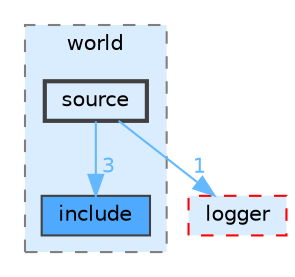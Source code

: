 digraph "lib/core/world/source"
{
 // LATEX_PDF_SIZE
  bgcolor="transparent";
  edge [fontname=Helvetica,fontsize=10,labelfontname=Helvetica,labelfontsize=10];
  node [fontname=Helvetica,fontsize=10,shape=box,height=0.2,width=0.4];
  compound=true
  subgraph clusterdir_7eff1fcf245d21a0d58aab4335d9982c {
    graph [ bgcolor="#daedff", pencolor="grey50", label="world", fontname=Helvetica,fontsize=10 style="filled,dashed", URL="dir_7eff1fcf245d21a0d58aab4335d9982c.html",tooltip=""]
  dir_08c26d997c7cae82881026b21a87614d [label="include", fillcolor="#4ea9ff", color="grey25", style="filled", URL="dir_08c26d997c7cae82881026b21a87614d.html",tooltip=""];
  dir_67551444322441f13d23c9e259c0ee64 [label="source", fillcolor="#daedff", color="grey25", style="filled,bold", URL="dir_67551444322441f13d23c9e259c0ee64.html",tooltip=""];
  }
  dir_3abd7e524b18be2791e1cb82bd099322 [label="logger", fillcolor="#daedff", color="red", style="filled,dashed", URL="dir_3abd7e524b18be2791e1cb82bd099322.html",tooltip=""];
  dir_67551444322441f13d23c9e259c0ee64->dir_08c26d997c7cae82881026b21a87614d [headlabel="3", labeldistance=1.5 headhref="dir_000024_000012.html" color="steelblue1" fontcolor="steelblue1"];
  dir_67551444322441f13d23c9e259c0ee64->dir_3abd7e524b18be2791e1cb82bd099322 [headlabel="1", labeldistance=1.5 headhref="dir_000024_000015.html" color="steelblue1" fontcolor="steelblue1"];
}
